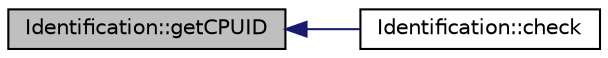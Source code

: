 digraph "Identification::getCPUID"
{
  edge [fontname="Helvetica",fontsize="10",labelfontname="Helvetica",labelfontsize="10"];
  node [fontname="Helvetica",fontsize="10",shape=record];
  rankdir="LR";
  Node11 [label="Identification::getCPUID",height=0.2,width=0.4,color="black", fillcolor="grey75", style="filled", fontcolor="black"];
  Node11 -> Node12 [dir="back",color="midnightblue",fontsize="10",style="solid",fontname="Helvetica"];
  Node12 [label="Identification::check",height=0.2,width=0.4,color="black", fillcolor="white", style="filled",URL="$class_identification.html#a829ac09ef7f43aafe7abc6f807c6df9f"];
}
